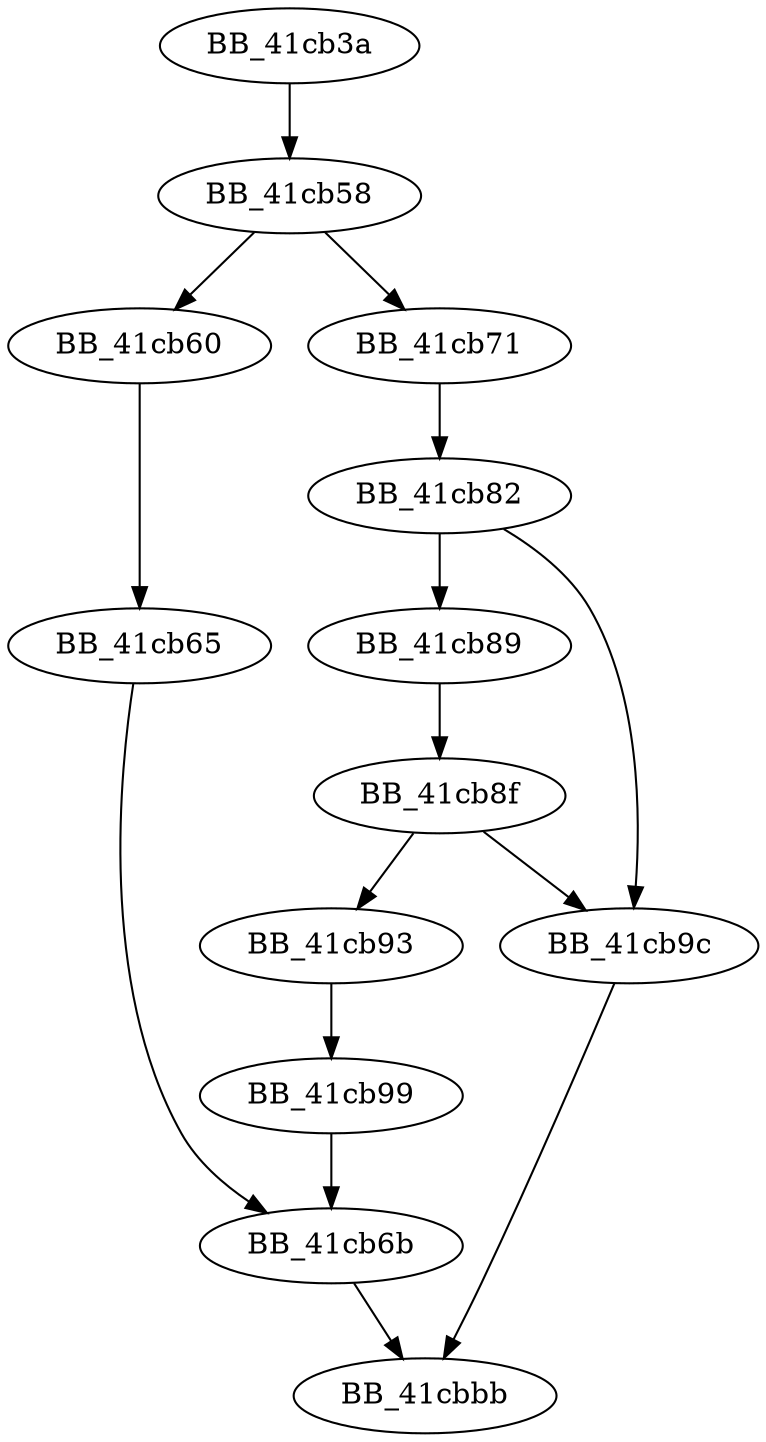 DiGraph __lseeki64_nolock{
BB_41cb3a->BB_41cb58
BB_41cb58->BB_41cb60
BB_41cb58->BB_41cb71
BB_41cb60->BB_41cb65
BB_41cb65->BB_41cb6b
BB_41cb6b->BB_41cbbb
BB_41cb71->BB_41cb82
BB_41cb82->BB_41cb89
BB_41cb82->BB_41cb9c
BB_41cb89->BB_41cb8f
BB_41cb8f->BB_41cb93
BB_41cb8f->BB_41cb9c
BB_41cb93->BB_41cb99
BB_41cb99->BB_41cb6b
BB_41cb9c->BB_41cbbb
}
